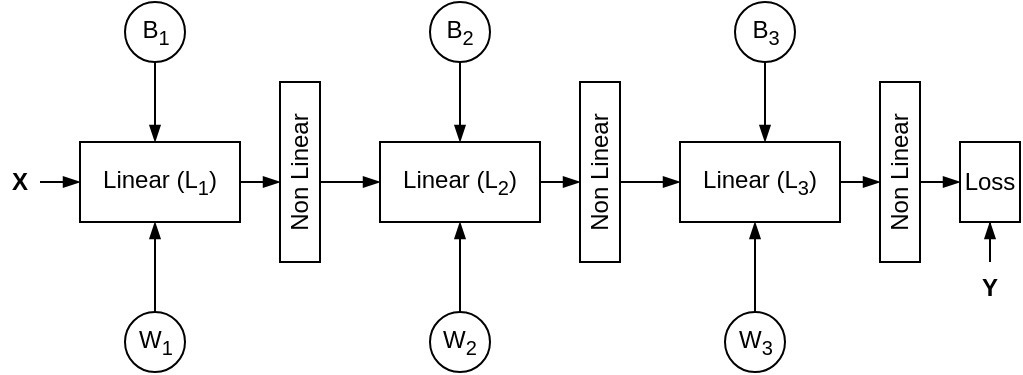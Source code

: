 <mxfile version="13.5.7" type="device"><diagram id="RQSjkud6FFBUzcc9P09r" name="Page-1"><mxGraphModel dx="962" dy="632" grid="1" gridSize="10" guides="1" tooltips="1" connect="1" arrows="1" fold="1" page="1" pageScale="1" pageWidth="850" pageHeight="1100" math="0" shadow="0"><root><mxCell id="0"/><mxCell id="1" parent="0"/><mxCell id="GBqR7MN2f6q3GixvTqg4-11" style="edgeStyle=orthogonalEdgeStyle;rounded=0;orthogonalLoop=1;jettySize=auto;html=1;entryX=0;entryY=0.5;entryDx=0;entryDy=0;endArrow=blockThin;endFill=1;" parent="1" source="GBqR7MN2f6q3GixvTqg4-1" edge="1"><mxGeometry relative="1" as="geometry"><mxPoint x="220" y="120" as="targetPoint"/></mxGeometry></mxCell><mxCell id="GBqR7MN2f6q3GixvTqg4-1" value="Linear (L&lt;sub&gt;1&lt;/sub&gt;)" style="rounded=0;whiteSpace=wrap;html=1;fillColor=none;" parent="1" vertex="1"><mxGeometry x="120" y="100" width="80" height="40" as="geometry"/></mxCell><mxCell id="GBqR7MN2f6q3GixvTqg4-38" style="edgeStyle=orthogonalEdgeStyle;rounded=0;orthogonalLoop=1;jettySize=auto;html=1;entryX=0;entryY=0.5;entryDx=0;entryDy=0;endArrow=blockThin;endFill=1;" parent="1" target="GBqR7MN2f6q3GixvTqg4-21" edge="1"><mxGeometry relative="1" as="geometry"><mxPoint x="240" y="120" as="sourcePoint"/></mxGeometry></mxCell><mxCell id="GBqR7MN2f6q3GixvTqg4-13" style="edgeStyle=orthogonalEdgeStyle;rounded=0;orthogonalLoop=1;jettySize=auto;html=1;exitX=1;exitY=0.5;exitDx=0;exitDy=0;entryX=0;entryY=0.5;entryDx=0;entryDy=0;endArrow=blockThin;endFill=1;" parent="1" source="GBqR7MN2f6q3GixvTqg4-12" target="GBqR7MN2f6q3GixvTqg4-1" edge="1"><mxGeometry relative="1" as="geometry"/></mxCell><mxCell id="GBqR7MN2f6q3GixvTqg4-12" value="&lt;b&gt;X&lt;/b&gt;" style="text;html=1;strokeColor=none;fillColor=none;align=center;verticalAlign=middle;whiteSpace=wrap;rounded=0;" parent="1" vertex="1"><mxGeometry x="80" y="110" width="20" height="20" as="geometry"/></mxCell><mxCell id="GBqR7MN2f6q3GixvTqg4-20" style="edgeStyle=orthogonalEdgeStyle;rounded=0;orthogonalLoop=1;jettySize=auto;html=1;entryX=0;entryY=0.5;entryDx=0;entryDy=0;endArrow=blockThin;endFill=1;" parent="1" source="GBqR7MN2f6q3GixvTqg4-21" edge="1"><mxGeometry relative="1" as="geometry"><mxPoint x="370" y="120" as="targetPoint"/></mxGeometry></mxCell><mxCell id="GBqR7MN2f6q3GixvTqg4-21" value="Linear (L&lt;sub&gt;2&lt;/sub&gt;)" style="rounded=0;whiteSpace=wrap;html=1;fillColor=none;" parent="1" vertex="1"><mxGeometry x="270" y="100" width="80" height="40" as="geometry"/></mxCell><mxCell id="GBqR7MN2f6q3GixvTqg4-39" style="edgeStyle=orthogonalEdgeStyle;rounded=0;orthogonalLoop=1;jettySize=auto;html=1;entryX=0;entryY=0.5;entryDx=0;entryDy=0;endArrow=blockThin;endFill=1;" parent="1" target="GBqR7MN2f6q3GixvTqg4-28" edge="1"><mxGeometry relative="1" as="geometry"><mxPoint x="390" y="120" as="sourcePoint"/></mxGeometry></mxCell><mxCell id="GBqR7MN2f6q3GixvTqg4-27" style="edgeStyle=orthogonalEdgeStyle;rounded=0;orthogonalLoop=1;jettySize=auto;html=1;entryX=0;entryY=0.5;entryDx=0;entryDy=0;endArrow=blockThin;endFill=1;" parent="1" source="GBqR7MN2f6q3GixvTqg4-28" edge="1"><mxGeometry relative="1" as="geometry"><mxPoint x="520" y="120" as="targetPoint"/></mxGeometry></mxCell><mxCell id="GBqR7MN2f6q3GixvTqg4-28" value="Linear (L&lt;sub&gt;3&lt;/sub&gt;)" style="rounded=0;whiteSpace=wrap;html=1;fillColor=none;" parent="1" vertex="1"><mxGeometry x="420" y="100" width="80" height="40" as="geometry"/></mxCell><mxCell id="GBqR7MN2f6q3GixvTqg4-37" style="edgeStyle=orthogonalEdgeStyle;rounded=0;orthogonalLoop=1;jettySize=auto;html=1;exitX=1;exitY=0.5;exitDx=0;exitDy=0;entryX=0;entryY=0.5;entryDx=0;entryDy=0;endArrow=blockThin;endFill=1;" parent="1" target="GBqR7MN2f6q3GixvTqg4-34" edge="1"><mxGeometry relative="1" as="geometry"><mxPoint x="540" y="120" as="sourcePoint"/></mxGeometry></mxCell><mxCell id="GBqR7MN2f6q3GixvTqg4-34" value="Loss" style="rounded=0;whiteSpace=wrap;html=1;fillColor=none;" parent="1" vertex="1"><mxGeometry x="560" y="100" width="30" height="40" as="geometry"/></mxCell><mxCell id="GBqR7MN2f6q3GixvTqg4-36" style="edgeStyle=orthogonalEdgeStyle;rounded=0;orthogonalLoop=1;jettySize=auto;html=1;entryX=0.5;entryY=1;entryDx=0;entryDy=0;endArrow=blockThin;endFill=1;" parent="1" source="GBqR7MN2f6q3GixvTqg4-35" target="GBqR7MN2f6q3GixvTqg4-34" edge="1"><mxGeometry relative="1" as="geometry"/></mxCell><mxCell id="GBqR7MN2f6q3GixvTqg4-35" value="&lt;b&gt;Y&lt;/b&gt;" style="text;html=1;strokeColor=none;fillColor=none;align=center;verticalAlign=middle;whiteSpace=wrap;rounded=0;" parent="1" vertex="1"><mxGeometry x="565" y="160" width="20" height="25" as="geometry"/></mxCell><mxCell id="GBqR7MN2f6q3GixvTqg4-40" value="Non Linear" style="rounded=0;whiteSpace=wrap;html=1;horizontal=0;fillColor=none;" parent="1" vertex="1"><mxGeometry x="370" y="70" width="20" height="90" as="geometry"/></mxCell><mxCell id="GBqR7MN2f6q3GixvTqg4-41" value="Non Linear" style="rounded=0;whiteSpace=wrap;html=1;horizontal=0;fillColor=none;" parent="1" vertex="1"><mxGeometry x="520" y="70" width="20" height="90" as="geometry"/></mxCell><mxCell id="GBqR7MN2f6q3GixvTqg4-57" value="Non Linear" style="rounded=0;whiteSpace=wrap;html=1;horizontal=0;fillColor=none;" parent="1" vertex="1"><mxGeometry x="220" y="70" width="20" height="90" as="geometry"/></mxCell><mxCell id="GBqR7MN2f6q3GixvTqg4-73" style="edgeStyle=orthogonalEdgeStyle;rounded=0;orthogonalLoop=1;jettySize=auto;html=1;exitX=0.5;exitY=1;exitDx=0;exitDy=0;entryX=0.5;entryY=0;entryDx=0;entryDy=0;endArrow=blockThin;endFill=1;strokeColor=#000000;" parent="1" source="GBqR7MN2f6q3GixvTqg4-59" target="GBqR7MN2f6q3GixvTqg4-21" edge="1"><mxGeometry relative="1" as="geometry"/></mxCell><mxCell id="GBqR7MN2f6q3GixvTqg4-59" value="B&lt;sub&gt;2&lt;/sub&gt;" style="ellipse;whiteSpace=wrap;html=1;aspect=fixed;fillColor=none;" parent="1" vertex="1"><mxGeometry x="295" y="30" width="30" height="30" as="geometry"/></mxCell><mxCell id="GBqR7MN2f6q3GixvTqg4-69" style="edgeStyle=orthogonalEdgeStyle;rounded=0;orthogonalLoop=1;jettySize=auto;html=1;exitX=0.5;exitY=0;exitDx=0;exitDy=0;entryX=0.5;entryY=1;entryDx=0;entryDy=0;endArrow=blockThin;endFill=1;" parent="1" source="GBqR7MN2f6q3GixvTqg4-60" target="GBqR7MN2f6q3GixvTqg4-21" edge="1"><mxGeometry relative="1" as="geometry"/></mxCell><mxCell id="GBqR7MN2f6q3GixvTqg4-60" value="W&lt;sub&gt;2&lt;/sub&gt;" style="ellipse;whiteSpace=wrap;html=1;aspect=fixed;fillColor=none;" parent="1" vertex="1"><mxGeometry x="295" y="185" width="30" height="30" as="geometry"/></mxCell><mxCell id="4ooVvCmVhGiNDpKiu2su-3" style="edgeStyle=orthogonalEdgeStyle;rounded=0;orthogonalLoop=1;jettySize=auto;html=1;exitX=0.5;exitY=0;exitDx=0;exitDy=0;entryX=0.5;entryY=1;entryDx=0;entryDy=0;endArrow=blockThin;endFill=1;" parent="1" source="4ooVvCmVhGiNDpKiu2su-4" edge="1"><mxGeometry relative="1" as="geometry"><mxPoint x="157.5" y="140" as="targetPoint"/></mxGeometry></mxCell><mxCell id="4ooVvCmVhGiNDpKiu2su-4" value="W&lt;sub&gt;1&lt;/sub&gt;" style="ellipse;whiteSpace=wrap;html=1;aspect=fixed;fillColor=none;" parent="1" vertex="1"><mxGeometry x="142.5" y="185" width="30" height="30" as="geometry"/></mxCell><mxCell id="4ooVvCmVhGiNDpKiu2su-6" style="edgeStyle=orthogonalEdgeStyle;rounded=0;orthogonalLoop=1;jettySize=auto;html=1;exitX=0.5;exitY=0;exitDx=0;exitDy=0;entryX=0.5;entryY=1;entryDx=0;entryDy=0;endArrow=blockThin;endFill=1;" parent="1" source="4ooVvCmVhGiNDpKiu2su-7" edge="1"><mxGeometry relative="1" as="geometry"><mxPoint x="457.5" y="140" as="targetPoint"/></mxGeometry></mxCell><mxCell id="4ooVvCmVhGiNDpKiu2su-7" value="W&lt;sub&gt;3&lt;/sub&gt;" style="ellipse;whiteSpace=wrap;html=1;aspect=fixed;fillColor=none;" parent="1" vertex="1"><mxGeometry x="442.5" y="185" width="30" height="30" as="geometry"/></mxCell><mxCell id="4ooVvCmVhGiNDpKiu2su-9" style="edgeStyle=orthogonalEdgeStyle;rounded=0;orthogonalLoop=1;jettySize=auto;html=1;exitX=0.5;exitY=1;exitDx=0;exitDy=0;entryX=0.5;entryY=0;entryDx=0;entryDy=0;endArrow=blockThin;endFill=1;strokeColor=#000000;" parent="1" source="4ooVvCmVhGiNDpKiu2su-10" edge="1"><mxGeometry relative="1" as="geometry"><mxPoint x="157.5" y="100" as="targetPoint"/></mxGeometry></mxCell><mxCell id="4ooVvCmVhGiNDpKiu2su-10" value="B&lt;sub&gt;1&lt;/sub&gt;" style="ellipse;whiteSpace=wrap;html=1;aspect=fixed;fillColor=none;" parent="1" vertex="1"><mxGeometry x="142.5" y="30" width="30" height="30" as="geometry"/></mxCell><mxCell id="4ooVvCmVhGiNDpKiu2su-12" style="edgeStyle=orthogonalEdgeStyle;rounded=0;orthogonalLoop=1;jettySize=auto;html=1;exitX=0.5;exitY=1;exitDx=0;exitDy=0;entryX=0.5;entryY=0;entryDx=0;entryDy=0;endArrow=blockThin;endFill=1;strokeColor=#000000;" parent="1" source="4ooVvCmVhGiNDpKiu2su-13" edge="1"><mxGeometry relative="1" as="geometry"><mxPoint x="462.5" y="100" as="targetPoint"/></mxGeometry></mxCell><mxCell id="4ooVvCmVhGiNDpKiu2su-13" value="B&lt;sub&gt;3&lt;/sub&gt;" style="ellipse;whiteSpace=wrap;html=1;aspect=fixed;fillColor=none;" parent="1" vertex="1"><mxGeometry x="447.5" y="30" width="30" height="30" as="geometry"/></mxCell></root></mxGraphModel></diagram></mxfile>